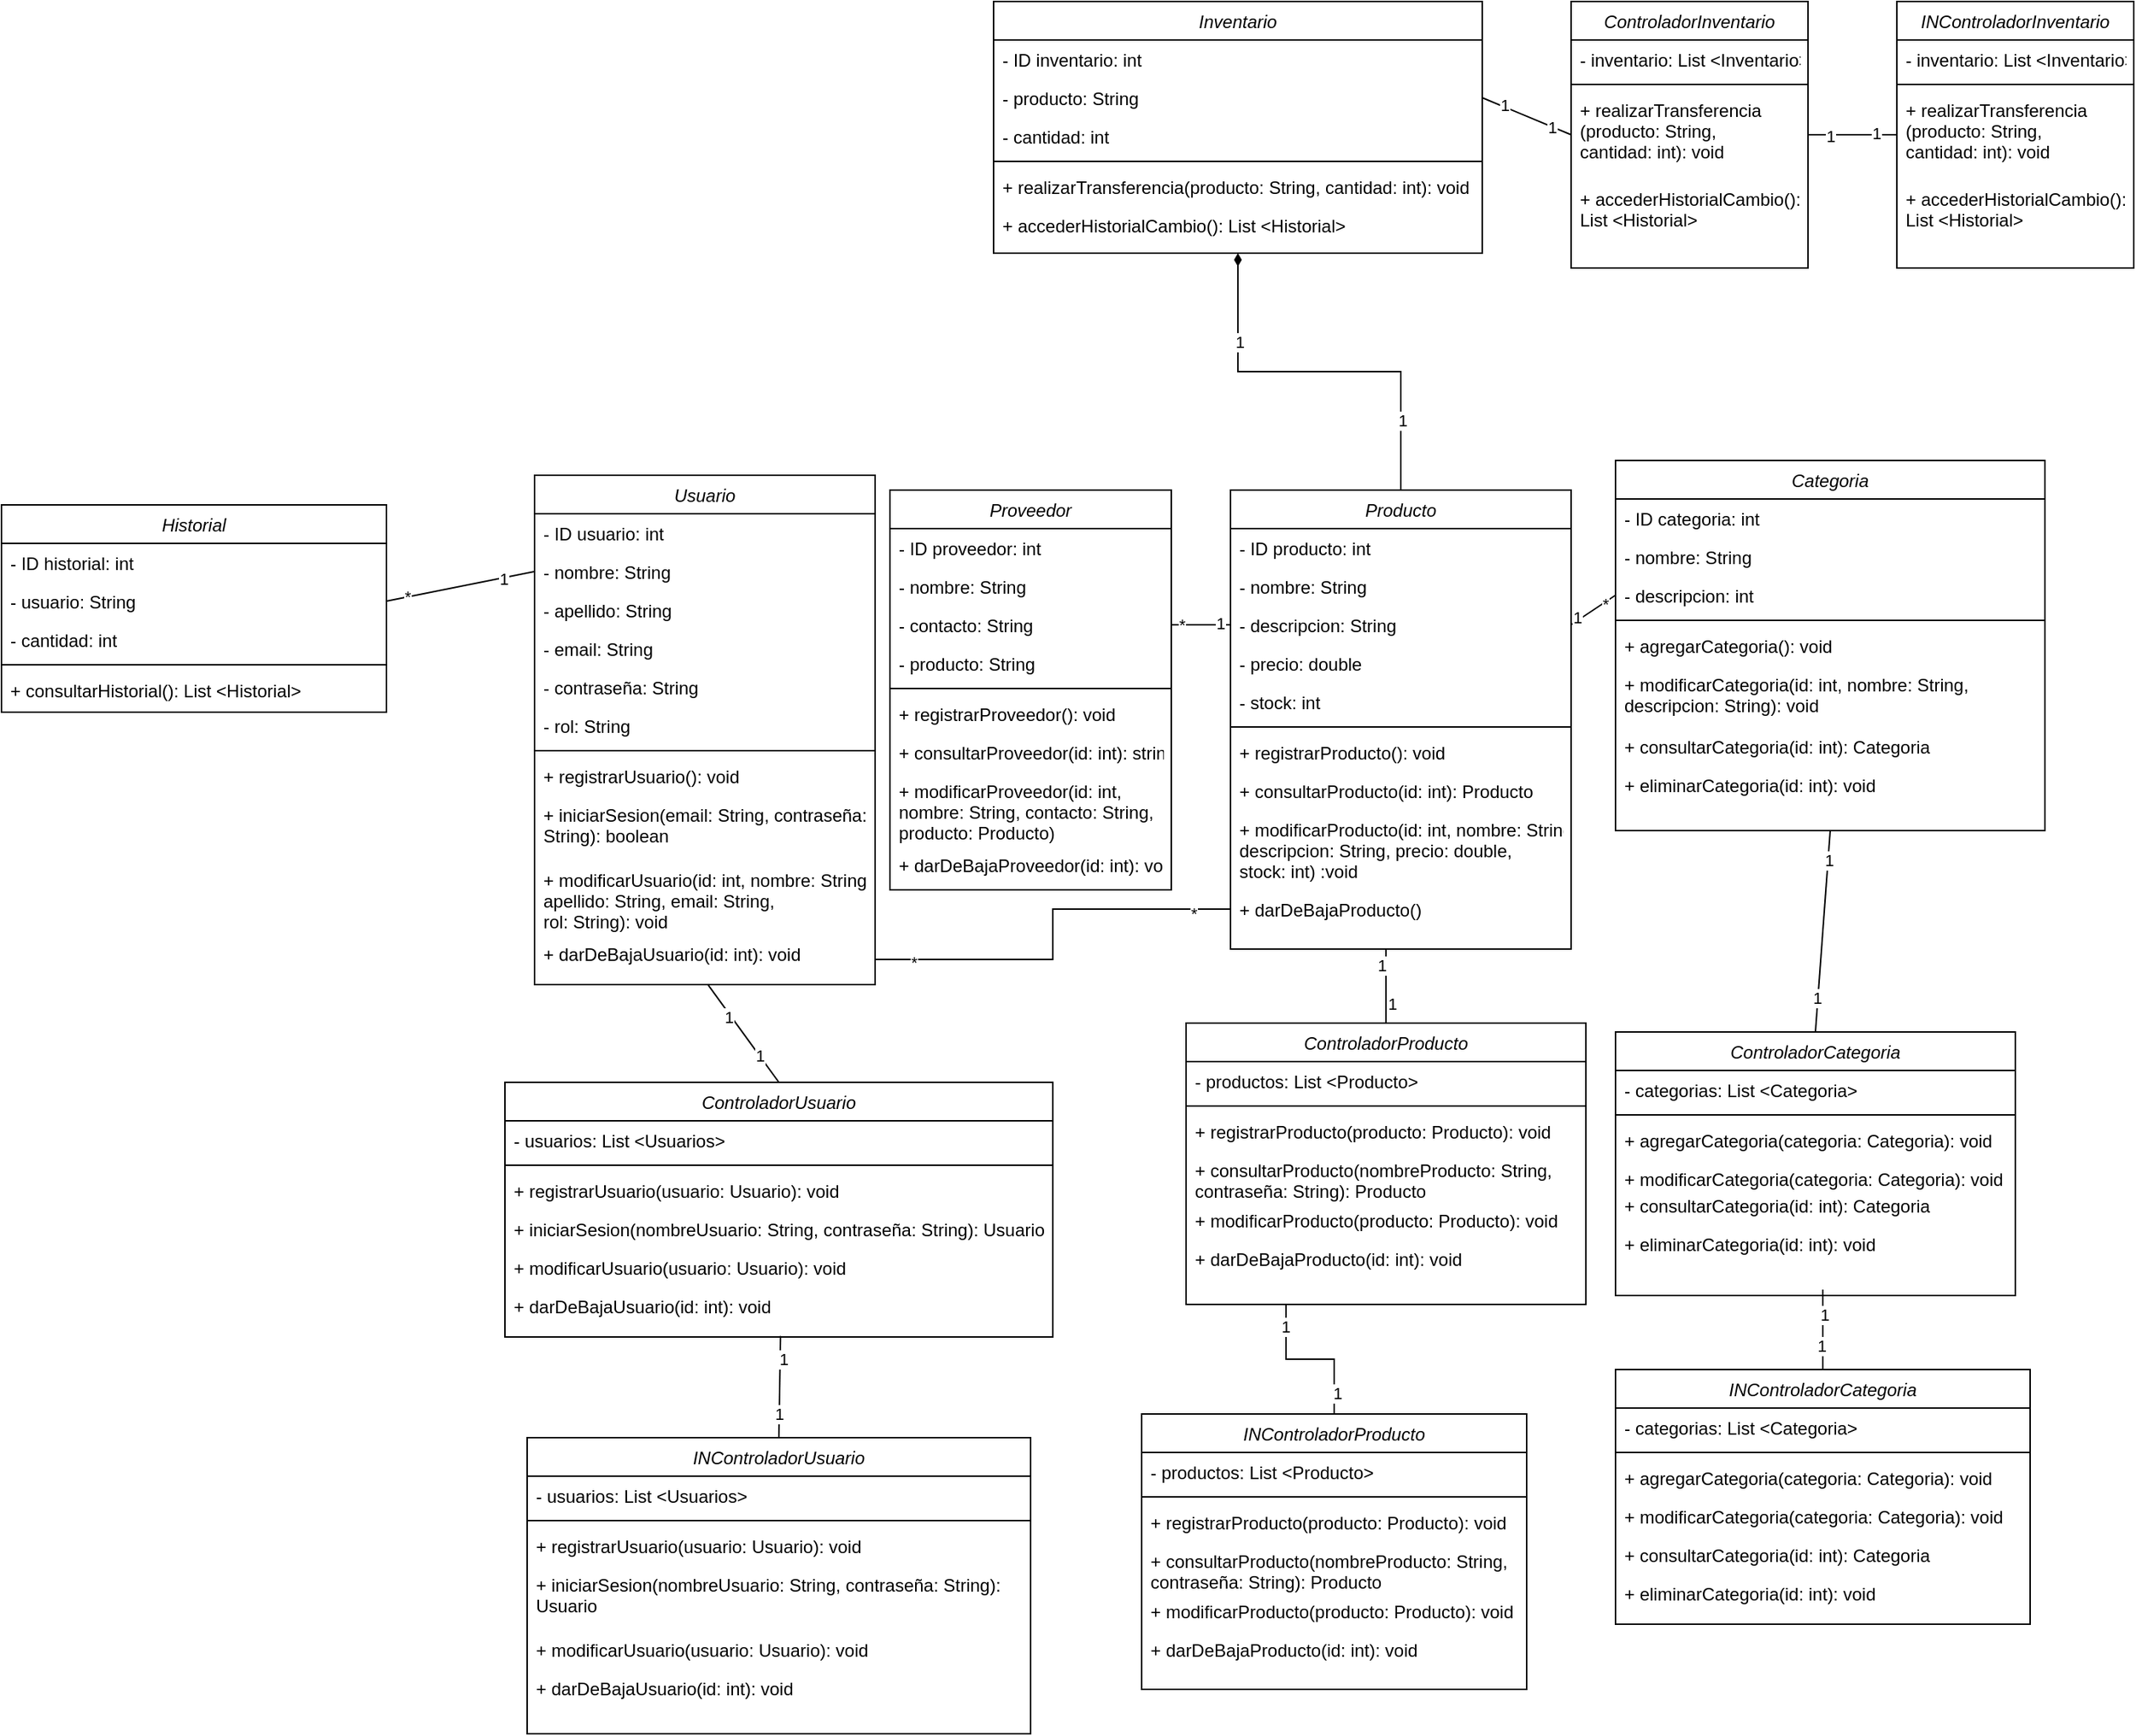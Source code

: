 <mxfile version="24.7.17">
  <diagram id="C5RBs43oDa-KdzZeNtuy" name="Page-1">
    <mxGraphModel dx="1877" dy="1726" grid="1" gridSize="10" guides="1" tooltips="1" connect="1" arrows="1" fold="1" page="1" pageScale="1" pageWidth="827" pageHeight="1169" math="0" shadow="0">
      <root>
        <mxCell id="WIyWlLk6GJQsqaUBKTNV-0" />
        <mxCell id="WIyWlLk6GJQsqaUBKTNV-1" parent="WIyWlLk6GJQsqaUBKTNV-0" />
        <mxCell id="jKD3HQQKgphBghJ3utSl-143" value="Usuario" style="swimlane;fontStyle=2;align=center;verticalAlign=top;childLayout=stackLayout;horizontal=1;startSize=26;horizontalStack=0;resizeParent=1;resizeLast=0;collapsible=1;marginBottom=0;rounded=0;shadow=0;strokeWidth=1;" parent="WIyWlLk6GJQsqaUBKTNV-1" vertex="1">
          <mxGeometry x="90" y="10" width="230" height="344" as="geometry">
            <mxRectangle x="230" y="140" width="160" height="26" as="alternateBounds" />
          </mxGeometry>
        </mxCell>
        <mxCell id="jKD3HQQKgphBghJ3utSl-144" value="- ID usuario: int" style="text;align=left;verticalAlign=top;spacingLeft=4;spacingRight=4;overflow=hidden;rotatable=0;points=[[0,0.5],[1,0.5]];portConstraint=eastwest;" parent="jKD3HQQKgphBghJ3utSl-143" vertex="1">
          <mxGeometry y="26" width="230" height="26" as="geometry" />
        </mxCell>
        <mxCell id="jKD3HQQKgphBghJ3utSl-145" value="- nombre: String" style="text;align=left;verticalAlign=top;spacingLeft=4;spacingRight=4;overflow=hidden;rotatable=0;points=[[0,0.5],[1,0.5]];portConstraint=eastwest;rounded=0;shadow=0;html=0;" parent="jKD3HQQKgphBghJ3utSl-143" vertex="1">
          <mxGeometry y="52" width="230" height="26" as="geometry" />
        </mxCell>
        <mxCell id="jKD3HQQKgphBghJ3utSl-146" value="- apellido: String" style="text;align=left;verticalAlign=top;spacingLeft=4;spacingRight=4;overflow=hidden;rotatable=0;points=[[0,0.5],[1,0.5]];portConstraint=eastwest;rounded=0;shadow=0;html=0;" parent="jKD3HQQKgphBghJ3utSl-143" vertex="1">
          <mxGeometry y="78" width="230" height="26" as="geometry" />
        </mxCell>
        <mxCell id="jKD3HQQKgphBghJ3utSl-147" value="- email: String" style="text;align=left;verticalAlign=top;spacingLeft=4;spacingRight=4;overflow=hidden;rotatable=0;points=[[0,0.5],[1,0.5]];portConstraint=eastwest;rounded=0;shadow=0;html=0;" parent="jKD3HQQKgphBghJ3utSl-143" vertex="1">
          <mxGeometry y="104" width="230" height="26" as="geometry" />
        </mxCell>
        <mxCell id="jKD3HQQKgphBghJ3utSl-148" value="- contraseña: String" style="text;align=left;verticalAlign=top;spacingLeft=4;spacingRight=4;overflow=hidden;rotatable=0;points=[[0,0.5],[1,0.5]];portConstraint=eastwest;rounded=0;shadow=0;html=0;" parent="jKD3HQQKgphBghJ3utSl-143" vertex="1">
          <mxGeometry y="130" width="230" height="26" as="geometry" />
        </mxCell>
        <mxCell id="jKD3HQQKgphBghJ3utSl-149" value="- rol: String" style="text;align=left;verticalAlign=top;spacingLeft=4;spacingRight=4;overflow=hidden;rotatable=0;points=[[0,0.5],[1,0.5]];portConstraint=eastwest;rounded=0;shadow=0;html=0;" parent="jKD3HQQKgphBghJ3utSl-143" vertex="1">
          <mxGeometry y="156" width="230" height="26" as="geometry" />
        </mxCell>
        <mxCell id="jKD3HQQKgphBghJ3utSl-150" value="" style="line;html=1;strokeWidth=1;align=left;verticalAlign=middle;spacingTop=-1;spacingLeft=3;spacingRight=3;rotatable=0;labelPosition=right;points=[];portConstraint=eastwest;" parent="jKD3HQQKgphBghJ3utSl-143" vertex="1">
          <mxGeometry y="182" width="230" height="8" as="geometry" />
        </mxCell>
        <mxCell id="jKD3HQQKgphBghJ3utSl-151" value="+ registrarUsuario(): void" style="text;align=left;verticalAlign=top;spacingLeft=4;spacingRight=4;overflow=hidden;rotatable=0;points=[[0,0.5],[1,0.5]];portConstraint=eastwest;" parent="jKD3HQQKgphBghJ3utSl-143" vertex="1">
          <mxGeometry y="190" width="230" height="26" as="geometry" />
        </mxCell>
        <mxCell id="jKD3HQQKgphBghJ3utSl-152" value="+ iniciarSesion(email: String, contraseña: &#xa;String): boolean" style="text;align=left;verticalAlign=top;spacingLeft=4;spacingRight=4;overflow=hidden;rotatable=0;points=[[0,0.5],[1,0.5]];portConstraint=eastwest;" parent="jKD3HQQKgphBghJ3utSl-143" vertex="1">
          <mxGeometry y="216" width="230" height="44" as="geometry" />
        </mxCell>
        <mxCell id="jKD3HQQKgphBghJ3utSl-153" value="+ modificarUsuario(id: int, nombre: String, &#xa;apellido: String, email: String, &#xa;rol: String): void" style="text;align=left;verticalAlign=top;spacingLeft=4;spacingRight=4;overflow=hidden;rotatable=0;points=[[0,0.5],[1,0.5]];portConstraint=eastwest;" parent="jKD3HQQKgphBghJ3utSl-143" vertex="1">
          <mxGeometry y="260" width="230" height="50" as="geometry" />
        </mxCell>
        <mxCell id="jKD3HQQKgphBghJ3utSl-154" value="+ darDeBajaUsuario(id: int): void" style="text;align=left;verticalAlign=top;spacingLeft=4;spacingRight=4;overflow=hidden;rotatable=0;points=[[0,0.5],[1,0.5]];portConstraint=eastwest;" parent="jKD3HQQKgphBghJ3utSl-143" vertex="1">
          <mxGeometry y="310" width="230" height="34" as="geometry" />
        </mxCell>
        <mxCell id="jKD3HQQKgphBghJ3utSl-155" value="Proveedor" style="swimlane;fontStyle=2;align=center;verticalAlign=top;childLayout=stackLayout;horizontal=1;startSize=26;horizontalStack=0;resizeParent=1;resizeLast=0;collapsible=1;marginBottom=0;rounded=0;shadow=0;strokeWidth=1;" parent="WIyWlLk6GJQsqaUBKTNV-1" vertex="1">
          <mxGeometry x="330" y="20" width="190" height="270" as="geometry">
            <mxRectangle x="230" y="140" width="160" height="26" as="alternateBounds" />
          </mxGeometry>
        </mxCell>
        <mxCell id="jKD3HQQKgphBghJ3utSl-156" value="- ID proveedor: int" style="text;align=left;verticalAlign=top;spacingLeft=4;spacingRight=4;overflow=hidden;rotatable=0;points=[[0,0.5],[1,0.5]];portConstraint=eastwest;" parent="jKD3HQQKgphBghJ3utSl-155" vertex="1">
          <mxGeometry y="26" width="190" height="26" as="geometry" />
        </mxCell>
        <mxCell id="jKD3HQQKgphBghJ3utSl-157" value="- nombre: String" style="text;align=left;verticalAlign=top;spacingLeft=4;spacingRight=4;overflow=hidden;rotatable=0;points=[[0,0.5],[1,0.5]];portConstraint=eastwest;rounded=0;shadow=0;html=0;" parent="jKD3HQQKgphBghJ3utSl-155" vertex="1">
          <mxGeometry y="52" width="190" height="26" as="geometry" />
        </mxCell>
        <mxCell id="jKD3HQQKgphBghJ3utSl-158" value="- contacto: String" style="text;align=left;verticalAlign=top;spacingLeft=4;spacingRight=4;overflow=hidden;rotatable=0;points=[[0,0.5],[1,0.5]];portConstraint=eastwest;rounded=0;shadow=0;html=0;" parent="jKD3HQQKgphBghJ3utSl-155" vertex="1">
          <mxGeometry y="78" width="190" height="26" as="geometry" />
        </mxCell>
        <mxCell id="jKD3HQQKgphBghJ3utSl-159" value="- producto: String" style="text;align=left;verticalAlign=top;spacingLeft=4;spacingRight=4;overflow=hidden;rotatable=0;points=[[0,0.5],[1,0.5]];portConstraint=eastwest;rounded=0;shadow=0;html=0;" parent="jKD3HQQKgphBghJ3utSl-155" vertex="1">
          <mxGeometry y="104" width="190" height="26" as="geometry" />
        </mxCell>
        <mxCell id="jKD3HQQKgphBghJ3utSl-160" value="" style="line;html=1;strokeWidth=1;align=left;verticalAlign=middle;spacingTop=-1;spacingLeft=3;spacingRight=3;rotatable=0;labelPosition=right;points=[];portConstraint=eastwest;" parent="jKD3HQQKgphBghJ3utSl-155" vertex="1">
          <mxGeometry y="130" width="190" height="8" as="geometry" />
        </mxCell>
        <mxCell id="jKD3HQQKgphBghJ3utSl-161" value="+ registrarProveedor(): void" style="text;align=left;verticalAlign=top;spacingLeft=4;spacingRight=4;overflow=hidden;rotatable=0;points=[[0,0.5],[1,0.5]];portConstraint=eastwest;" parent="jKD3HQQKgphBghJ3utSl-155" vertex="1">
          <mxGeometry y="138" width="190" height="26" as="geometry" />
        </mxCell>
        <mxCell id="jKD3HQQKgphBghJ3utSl-162" value="+ consultarProveedor(id: int): string" style="text;align=left;verticalAlign=top;spacingLeft=4;spacingRight=4;overflow=hidden;rotatable=0;points=[[0,0.5],[1,0.5]];portConstraint=eastwest;" parent="jKD3HQQKgphBghJ3utSl-155" vertex="1">
          <mxGeometry y="164" width="190" height="26" as="geometry" />
        </mxCell>
        <mxCell id="jKD3HQQKgphBghJ3utSl-163" value="+ modificarProveedor(id: int, &#xa;nombre: String, contacto: String, &#xa;producto: Producto)" style="text;align=left;verticalAlign=top;spacingLeft=4;spacingRight=4;overflow=hidden;rotatable=0;points=[[0,0.5],[1,0.5]];portConstraint=eastwest;" parent="jKD3HQQKgphBghJ3utSl-155" vertex="1">
          <mxGeometry y="190" width="190" height="50" as="geometry" />
        </mxCell>
        <mxCell id="jKD3HQQKgphBghJ3utSl-164" value="+ darDeBajaProveedor(id: int): void" style="text;align=left;verticalAlign=top;spacingLeft=4;spacingRight=4;overflow=hidden;rotatable=0;points=[[0,0.5],[1,0.5]];portConstraint=eastwest;" parent="jKD3HQQKgphBghJ3utSl-155" vertex="1">
          <mxGeometry y="240" width="190" height="26" as="geometry" />
        </mxCell>
        <mxCell id="jKD3HQQKgphBghJ3utSl-165" style="edgeStyle=orthogonalEdgeStyle;rounded=0;orthogonalLoop=1;jettySize=auto;html=1;exitX=0.5;exitY=0;exitDx=0;exitDy=0;entryX=0.5;entryY=1;entryDx=0;entryDy=0;endArrow=diamondThin;endFill=1;" parent="WIyWlLk6GJQsqaUBKTNV-1" source="jKD3HQQKgphBghJ3utSl-169" target="jKD3HQQKgphBghJ3utSl-180" edge="1">
          <mxGeometry relative="1" as="geometry" />
        </mxCell>
        <mxCell id="jKD3HQQKgphBghJ3utSl-166" value="1" style="edgeLabel;html=1;align=center;verticalAlign=middle;resizable=0;points=[];" parent="jKD3HQQKgphBghJ3utSl-165" vertex="1" connectable="0">
          <mxGeometry x="-0.649" y="-1" relative="1" as="geometry">
            <mxPoint as="offset" />
          </mxGeometry>
        </mxCell>
        <mxCell id="jKD3HQQKgphBghJ3utSl-167" value="1" style="edgeLabel;html=1;align=center;verticalAlign=middle;resizable=0;points=[];" parent="jKD3HQQKgphBghJ3utSl-165" vertex="1" connectable="0">
          <mxGeometry x="0.56" y="-1" relative="1" as="geometry">
            <mxPoint as="offset" />
          </mxGeometry>
        </mxCell>
        <mxCell id="jKD3HQQKgphBghJ3utSl-168" style="rounded=0;orthogonalLoop=1;jettySize=auto;html=1;entryX=0.5;entryY=0;entryDx=0;entryDy=0;endArrow=none;endFill=0;" parent="WIyWlLk6GJQsqaUBKTNV-1" target="jKD3HQQKgphBghJ3utSl-216" edge="1">
          <mxGeometry relative="1" as="geometry">
            <mxPoint x="665" y="330" as="sourcePoint" />
          </mxGeometry>
        </mxCell>
        <mxCell id="WIF5WGZiaWw-6tdj690f-10" value="1" style="edgeLabel;html=1;align=center;verticalAlign=middle;resizable=0;points=[];" parent="jKD3HQQKgphBghJ3utSl-168" vertex="1" connectable="0">
          <mxGeometry x="-0.552" y="-3" relative="1" as="geometry">
            <mxPoint as="offset" />
          </mxGeometry>
        </mxCell>
        <mxCell id="WIF5WGZiaWw-6tdj690f-11" value="1" style="edgeLabel;html=1;align=center;verticalAlign=middle;resizable=0;points=[];" parent="jKD3HQQKgphBghJ3utSl-168" vertex="1" connectable="0">
          <mxGeometry x="0.488" y="4" relative="1" as="geometry">
            <mxPoint as="offset" />
          </mxGeometry>
        </mxCell>
        <mxCell id="jKD3HQQKgphBghJ3utSl-169" value="Producto" style="swimlane;fontStyle=2;align=center;verticalAlign=top;childLayout=stackLayout;horizontal=1;startSize=26;horizontalStack=0;resizeParent=1;resizeLast=0;collapsible=1;marginBottom=0;rounded=0;shadow=0;strokeWidth=1;" parent="WIyWlLk6GJQsqaUBKTNV-1" vertex="1">
          <mxGeometry x="560" y="20" width="230" height="310" as="geometry">
            <mxRectangle x="230" y="140" width="160" height="26" as="alternateBounds" />
          </mxGeometry>
        </mxCell>
        <mxCell id="jKD3HQQKgphBghJ3utSl-170" value="- ID producto: int" style="text;align=left;verticalAlign=top;spacingLeft=4;spacingRight=4;overflow=hidden;rotatable=0;points=[[0,0.5],[1,0.5]];portConstraint=eastwest;" parent="jKD3HQQKgphBghJ3utSl-169" vertex="1">
          <mxGeometry y="26" width="230" height="26" as="geometry" />
        </mxCell>
        <mxCell id="jKD3HQQKgphBghJ3utSl-171" value="- nombre: String" style="text;align=left;verticalAlign=top;spacingLeft=4;spacingRight=4;overflow=hidden;rotatable=0;points=[[0,0.5],[1,0.5]];portConstraint=eastwest;rounded=0;shadow=0;html=0;" parent="jKD3HQQKgphBghJ3utSl-169" vertex="1">
          <mxGeometry y="52" width="230" height="26" as="geometry" />
        </mxCell>
        <mxCell id="jKD3HQQKgphBghJ3utSl-172" value="- descripcion: String" style="text;align=left;verticalAlign=top;spacingLeft=4;spacingRight=4;overflow=hidden;rotatable=0;points=[[0,0.5],[1,0.5]];portConstraint=eastwest;rounded=0;shadow=0;html=0;" parent="jKD3HQQKgphBghJ3utSl-169" vertex="1">
          <mxGeometry y="78" width="230" height="26" as="geometry" />
        </mxCell>
        <mxCell id="jKD3HQQKgphBghJ3utSl-173" value="- precio: double" style="text;align=left;verticalAlign=top;spacingLeft=4;spacingRight=4;overflow=hidden;rotatable=0;points=[[0,0.5],[1,0.5]];portConstraint=eastwest;rounded=0;shadow=0;html=0;" parent="jKD3HQQKgphBghJ3utSl-169" vertex="1">
          <mxGeometry y="104" width="230" height="26" as="geometry" />
        </mxCell>
        <mxCell id="jKD3HQQKgphBghJ3utSl-174" value="- stock: int" style="text;align=left;verticalAlign=top;spacingLeft=4;spacingRight=4;overflow=hidden;rotatable=0;points=[[0,0.5],[1,0.5]];portConstraint=eastwest;rounded=0;shadow=0;html=0;" parent="jKD3HQQKgphBghJ3utSl-169" vertex="1">
          <mxGeometry y="130" width="230" height="26" as="geometry" />
        </mxCell>
        <mxCell id="jKD3HQQKgphBghJ3utSl-175" value="" style="line;html=1;strokeWidth=1;align=left;verticalAlign=middle;spacingTop=-1;spacingLeft=3;spacingRight=3;rotatable=0;labelPosition=right;points=[];portConstraint=eastwest;" parent="jKD3HQQKgphBghJ3utSl-169" vertex="1">
          <mxGeometry y="156" width="230" height="8" as="geometry" />
        </mxCell>
        <mxCell id="jKD3HQQKgphBghJ3utSl-176" value="+ registrarProducto(): void    " style="text;align=left;verticalAlign=top;spacingLeft=4;spacingRight=4;overflow=hidden;rotatable=0;points=[[0,0.5],[1,0.5]];portConstraint=eastwest;" parent="jKD3HQQKgphBghJ3utSl-169" vertex="1">
          <mxGeometry y="164" width="230" height="26" as="geometry" />
        </mxCell>
        <mxCell id="jKD3HQQKgphBghJ3utSl-177" value="+ consultarProducto(id: int): Producto" style="text;align=left;verticalAlign=top;spacingLeft=4;spacingRight=4;overflow=hidden;rotatable=0;points=[[0,0.5],[1,0.5]];portConstraint=eastwest;" parent="jKD3HQQKgphBghJ3utSl-169" vertex="1">
          <mxGeometry y="190" width="230" height="26" as="geometry" />
        </mxCell>
        <mxCell id="jKD3HQQKgphBghJ3utSl-178" value="+ modificarProducto(id: int, nombre: String, &#xa;descripcion: String, precio: double, &#xa;stock: int) :void" style="text;align=left;verticalAlign=top;spacingLeft=4;spacingRight=4;overflow=hidden;rotatable=0;points=[[0,0.5],[1,0.5]];portConstraint=eastwest;" parent="jKD3HQQKgphBghJ3utSl-169" vertex="1">
          <mxGeometry y="216" width="230" height="54" as="geometry" />
        </mxCell>
        <mxCell id="jKD3HQQKgphBghJ3utSl-179" value="+ darDeBajaProducto()" style="text;align=left;verticalAlign=top;spacingLeft=4;spacingRight=4;overflow=hidden;rotatable=0;points=[[0,0.5],[1,0.5]];portConstraint=eastwest;" parent="jKD3HQQKgphBghJ3utSl-169" vertex="1">
          <mxGeometry y="270" width="230" height="26" as="geometry" />
        </mxCell>
        <mxCell id="jKD3HQQKgphBghJ3utSl-180" value="Inventario" style="swimlane;fontStyle=2;align=center;verticalAlign=top;childLayout=stackLayout;horizontal=1;startSize=26;horizontalStack=0;resizeParent=1;resizeLast=0;collapsible=1;marginBottom=0;rounded=0;shadow=0;strokeWidth=1;" parent="WIyWlLk6GJQsqaUBKTNV-1" vertex="1">
          <mxGeometry x="400" y="-310" width="330" height="170" as="geometry">
            <mxRectangle x="230" y="140" width="160" height="26" as="alternateBounds" />
          </mxGeometry>
        </mxCell>
        <mxCell id="jKD3HQQKgphBghJ3utSl-181" value="- ID inventario: int" style="text;align=left;verticalAlign=top;spacingLeft=4;spacingRight=4;overflow=hidden;rotatable=0;points=[[0,0.5],[1,0.5]];portConstraint=eastwest;" parent="jKD3HQQKgphBghJ3utSl-180" vertex="1">
          <mxGeometry y="26" width="330" height="26" as="geometry" />
        </mxCell>
        <mxCell id="jKD3HQQKgphBghJ3utSl-182" value="- producto: String" style="text;align=left;verticalAlign=top;spacingLeft=4;spacingRight=4;overflow=hidden;rotatable=0;points=[[0,0.5],[1,0.5]];portConstraint=eastwest;rounded=0;shadow=0;html=0;" parent="jKD3HQQKgphBghJ3utSl-180" vertex="1">
          <mxGeometry y="52" width="330" height="26" as="geometry" />
        </mxCell>
        <mxCell id="jKD3HQQKgphBghJ3utSl-183" value="- cantidad: int" style="text;align=left;verticalAlign=top;spacingLeft=4;spacingRight=4;overflow=hidden;rotatable=0;points=[[0,0.5],[1,0.5]];portConstraint=eastwest;rounded=0;shadow=0;html=0;" parent="jKD3HQQKgphBghJ3utSl-180" vertex="1">
          <mxGeometry y="78" width="330" height="26" as="geometry" />
        </mxCell>
        <mxCell id="jKD3HQQKgphBghJ3utSl-184" value="" style="line;html=1;strokeWidth=1;align=left;verticalAlign=middle;spacingTop=-1;spacingLeft=3;spacingRight=3;rotatable=0;labelPosition=right;points=[];portConstraint=eastwest;" parent="jKD3HQQKgphBghJ3utSl-180" vertex="1">
          <mxGeometry y="104" width="330" height="8" as="geometry" />
        </mxCell>
        <mxCell id="jKD3HQQKgphBghJ3utSl-185" value="+ realizarTransferencia(producto: String, cantidad: int): void" style="text;align=left;verticalAlign=top;spacingLeft=4;spacingRight=4;overflow=hidden;rotatable=0;points=[[0,0.5],[1,0.5]];portConstraint=eastwest;" parent="jKD3HQQKgphBghJ3utSl-180" vertex="1">
          <mxGeometry y="112" width="330" height="26" as="geometry" />
        </mxCell>
        <mxCell id="jKD3HQQKgphBghJ3utSl-186" value="+ accederHistorialCambio(): List &lt;Historial&gt;" style="text;align=left;verticalAlign=top;spacingLeft=4;spacingRight=4;overflow=hidden;rotatable=0;points=[[0,0.5],[1,0.5]];portConstraint=eastwest;" parent="jKD3HQQKgphBghJ3utSl-180" vertex="1">
          <mxGeometry y="138" width="330" height="26" as="geometry" />
        </mxCell>
        <mxCell id="jKD3HQQKgphBghJ3utSl-187" value="Historial" style="swimlane;fontStyle=2;align=center;verticalAlign=top;childLayout=stackLayout;horizontal=1;startSize=26;horizontalStack=0;resizeParent=1;resizeLast=0;collapsible=1;marginBottom=0;rounded=0;shadow=0;strokeWidth=1;" parent="WIyWlLk6GJQsqaUBKTNV-1" vertex="1">
          <mxGeometry x="-270" y="30" width="260" height="140" as="geometry">
            <mxRectangle x="230" y="140" width="160" height="26" as="alternateBounds" />
          </mxGeometry>
        </mxCell>
        <mxCell id="jKD3HQQKgphBghJ3utSl-188" value="- ID historial: int" style="text;align=left;verticalAlign=top;spacingLeft=4;spacingRight=4;overflow=hidden;rotatable=0;points=[[0,0.5],[1,0.5]];portConstraint=eastwest;" parent="jKD3HQQKgphBghJ3utSl-187" vertex="1">
          <mxGeometry y="26" width="260" height="26" as="geometry" />
        </mxCell>
        <mxCell id="jKD3HQQKgphBghJ3utSl-189" value="- usuario: String" style="text;align=left;verticalAlign=top;spacingLeft=4;spacingRight=4;overflow=hidden;rotatable=0;points=[[0,0.5],[1,0.5]];portConstraint=eastwest;rounded=0;shadow=0;html=0;" parent="jKD3HQQKgphBghJ3utSl-187" vertex="1">
          <mxGeometry y="52" width="260" height="26" as="geometry" />
        </mxCell>
        <mxCell id="jKD3HQQKgphBghJ3utSl-190" value="- cantidad: int" style="text;align=left;verticalAlign=top;spacingLeft=4;spacingRight=4;overflow=hidden;rotatable=0;points=[[0,0.5],[1,0.5]];portConstraint=eastwest;rounded=0;shadow=0;html=0;" parent="jKD3HQQKgphBghJ3utSl-187" vertex="1">
          <mxGeometry y="78" width="260" height="26" as="geometry" />
        </mxCell>
        <mxCell id="jKD3HQQKgphBghJ3utSl-191" value="" style="line;html=1;strokeWidth=1;align=left;verticalAlign=middle;spacingTop=-1;spacingLeft=3;spacingRight=3;rotatable=0;labelPosition=right;points=[];portConstraint=eastwest;" parent="jKD3HQQKgphBghJ3utSl-187" vertex="1">
          <mxGeometry y="104" width="260" height="8" as="geometry" />
        </mxCell>
        <mxCell id="jKD3HQQKgphBghJ3utSl-192" value="+ consultarHistorial(): List &lt;Historial&gt;" style="text;align=left;verticalAlign=top;spacingLeft=4;spacingRight=4;overflow=hidden;rotatable=0;points=[[0,0.5],[1,0.5]];portConstraint=eastwest;" parent="jKD3HQQKgphBghJ3utSl-187" vertex="1">
          <mxGeometry y="112" width="260" height="26" as="geometry" />
        </mxCell>
        <mxCell id="jKD3HQQKgphBghJ3utSl-193" value="INControladorUsuario" style="swimlane;fontStyle=2;align=center;verticalAlign=top;childLayout=stackLayout;horizontal=1;startSize=26;horizontalStack=0;resizeParent=1;resizeLast=0;collapsible=1;marginBottom=0;rounded=0;shadow=0;strokeWidth=1;" parent="WIyWlLk6GJQsqaUBKTNV-1" vertex="1">
          <mxGeometry x="85" y="660" width="340" height="200" as="geometry">
            <mxRectangle x="230" y="140" width="160" height="26" as="alternateBounds" />
          </mxGeometry>
        </mxCell>
        <mxCell id="jKD3HQQKgphBghJ3utSl-194" value="- usuarios: List &lt;Usuarios&gt;" style="text;align=left;verticalAlign=top;spacingLeft=4;spacingRight=4;overflow=hidden;rotatable=0;points=[[0,0.5],[1,0.5]];portConstraint=eastwest;" parent="jKD3HQQKgphBghJ3utSl-193" vertex="1">
          <mxGeometry y="26" width="340" height="26" as="geometry" />
        </mxCell>
        <mxCell id="jKD3HQQKgphBghJ3utSl-195" value="" style="line;html=1;strokeWidth=1;align=left;verticalAlign=middle;spacingTop=-1;spacingLeft=3;spacingRight=3;rotatable=0;labelPosition=right;points=[];portConstraint=eastwest;" parent="jKD3HQQKgphBghJ3utSl-193" vertex="1">
          <mxGeometry y="52" width="340" height="8" as="geometry" />
        </mxCell>
        <mxCell id="jKD3HQQKgphBghJ3utSl-196" value="+ registrarUsuario(usuario: Usuario): void" style="text;align=left;verticalAlign=top;spacingLeft=4;spacingRight=4;overflow=hidden;rotatable=0;points=[[0,0.5],[1,0.5]];portConstraint=eastwest;" parent="jKD3HQQKgphBghJ3utSl-193" vertex="1">
          <mxGeometry y="60" width="340" height="26" as="geometry" />
        </mxCell>
        <mxCell id="jKD3HQQKgphBghJ3utSl-197" value="+ iniciarSesion(nombreUsuario: String, contraseña: String): &#xa;Usuario" style="text;align=left;verticalAlign=top;spacingLeft=4;spacingRight=4;overflow=hidden;rotatable=0;points=[[0,0.5],[1,0.5]];portConstraint=eastwest;" parent="jKD3HQQKgphBghJ3utSl-193" vertex="1">
          <mxGeometry y="86" width="340" height="44" as="geometry" />
        </mxCell>
        <mxCell id="jKD3HQQKgphBghJ3utSl-198" value="+ modificarUsuario(usuario: Usuario): void" style="text;align=left;verticalAlign=top;spacingLeft=4;spacingRight=4;overflow=hidden;rotatable=0;points=[[0,0.5],[1,0.5]];portConstraint=eastwest;" parent="jKD3HQQKgphBghJ3utSl-193" vertex="1">
          <mxGeometry y="130" width="340" height="26" as="geometry" />
        </mxCell>
        <mxCell id="jKD3HQQKgphBghJ3utSl-199" value="+ darDeBajaUsuario(id: int): void" style="text;align=left;verticalAlign=top;spacingLeft=4;spacingRight=4;overflow=hidden;rotatable=0;points=[[0,0.5],[1,0.5]];portConstraint=eastwest;" parent="jKD3HQQKgphBghJ3utSl-193" vertex="1">
          <mxGeometry y="156" width="340" height="26" as="geometry" />
        </mxCell>
        <mxCell id="jKD3HQQKgphBghJ3utSl-200" value="Categoria" style="swimlane;fontStyle=2;align=center;verticalAlign=top;childLayout=stackLayout;horizontal=1;startSize=26;horizontalStack=0;resizeParent=1;resizeLast=0;collapsible=1;marginBottom=0;rounded=0;shadow=0;strokeWidth=1;" parent="WIyWlLk6GJQsqaUBKTNV-1" vertex="1">
          <mxGeometry x="820" width="290" height="250" as="geometry">
            <mxRectangle x="230" y="140" width="160" height="26" as="alternateBounds" />
          </mxGeometry>
        </mxCell>
        <mxCell id="jKD3HQQKgphBghJ3utSl-201" value="- ID categoria: int" style="text;align=left;verticalAlign=top;spacingLeft=4;spacingRight=4;overflow=hidden;rotatable=0;points=[[0,0.5],[1,0.5]];portConstraint=eastwest;" parent="jKD3HQQKgphBghJ3utSl-200" vertex="1">
          <mxGeometry y="26" width="290" height="26" as="geometry" />
        </mxCell>
        <mxCell id="jKD3HQQKgphBghJ3utSl-202" value="- nombre: String" style="text;align=left;verticalAlign=top;spacingLeft=4;spacingRight=4;overflow=hidden;rotatable=0;points=[[0,0.5],[1,0.5]];portConstraint=eastwest;rounded=0;shadow=0;html=0;" parent="jKD3HQQKgphBghJ3utSl-200" vertex="1">
          <mxGeometry y="52" width="290" height="26" as="geometry" />
        </mxCell>
        <mxCell id="jKD3HQQKgphBghJ3utSl-203" value="- descripcion: int" style="text;align=left;verticalAlign=top;spacingLeft=4;spacingRight=4;overflow=hidden;rotatable=0;points=[[0,0.5],[1,0.5]];portConstraint=eastwest;rounded=0;shadow=0;html=0;" parent="jKD3HQQKgphBghJ3utSl-200" vertex="1">
          <mxGeometry y="78" width="290" height="26" as="geometry" />
        </mxCell>
        <mxCell id="jKD3HQQKgphBghJ3utSl-204" value="" style="line;html=1;strokeWidth=1;align=left;verticalAlign=middle;spacingTop=-1;spacingLeft=3;spacingRight=3;rotatable=0;labelPosition=right;points=[];portConstraint=eastwest;" parent="jKD3HQQKgphBghJ3utSl-200" vertex="1">
          <mxGeometry y="104" width="290" height="8" as="geometry" />
        </mxCell>
        <mxCell id="jKD3HQQKgphBghJ3utSl-205" value="+ agregarCategoria(): void" style="text;align=left;verticalAlign=top;spacingLeft=4;spacingRight=4;overflow=hidden;rotatable=0;points=[[0,0.5],[1,0.5]];portConstraint=eastwest;" parent="jKD3HQQKgphBghJ3utSl-200" vertex="1">
          <mxGeometry y="112" width="290" height="26" as="geometry" />
        </mxCell>
        <mxCell id="jKD3HQQKgphBghJ3utSl-206" value="+ modificarCategoria(id: int, nombre: String, &#xa;descripcion: String): void" style="text;align=left;verticalAlign=top;spacingLeft=4;spacingRight=4;overflow=hidden;rotatable=0;points=[[0,0.5],[1,0.5]];portConstraint=eastwest;" parent="jKD3HQQKgphBghJ3utSl-200" vertex="1">
          <mxGeometry y="138" width="290" height="42" as="geometry" />
        </mxCell>
        <mxCell id="jKD3HQQKgphBghJ3utSl-207" value="+ consultarCategoria(id: int): Categoria" style="text;align=left;verticalAlign=top;spacingLeft=4;spacingRight=4;overflow=hidden;rotatable=0;points=[[0,0.5],[1,0.5]];portConstraint=eastwest;" parent="jKD3HQQKgphBghJ3utSl-200" vertex="1">
          <mxGeometry y="180" width="290" height="26" as="geometry" />
        </mxCell>
        <mxCell id="jKD3HQQKgphBghJ3utSl-208" value="+ eliminarCategoria(id: int): void" style="text;align=left;verticalAlign=top;spacingLeft=4;spacingRight=4;overflow=hidden;rotatable=0;points=[[0,0.5],[1,0.5]];portConstraint=eastwest;" parent="jKD3HQQKgphBghJ3utSl-200" vertex="1">
          <mxGeometry y="206" width="290" height="26" as="geometry" />
        </mxCell>
        <mxCell id="jKD3HQQKgphBghJ3utSl-209" value="ControladorUsuario" style="swimlane;fontStyle=2;align=center;verticalAlign=top;childLayout=stackLayout;horizontal=1;startSize=26;horizontalStack=0;resizeParent=1;resizeLast=0;collapsible=1;marginBottom=0;rounded=0;shadow=0;strokeWidth=1;" parent="WIyWlLk6GJQsqaUBKTNV-1" vertex="1">
          <mxGeometry x="70" y="420" width="370" height="172" as="geometry">
            <mxRectangle x="230" y="140" width="160" height="26" as="alternateBounds" />
          </mxGeometry>
        </mxCell>
        <mxCell id="jKD3HQQKgphBghJ3utSl-210" value="- usuarios: List &lt;Usuarios&gt;" style="text;align=left;verticalAlign=top;spacingLeft=4;spacingRight=4;overflow=hidden;rotatable=0;points=[[0,0.5],[1,0.5]];portConstraint=eastwest;" parent="jKD3HQQKgphBghJ3utSl-209" vertex="1">
          <mxGeometry y="26" width="370" height="26" as="geometry" />
        </mxCell>
        <mxCell id="jKD3HQQKgphBghJ3utSl-211" value="" style="line;html=1;strokeWidth=1;align=left;verticalAlign=middle;spacingTop=-1;spacingLeft=3;spacingRight=3;rotatable=0;labelPosition=right;points=[];portConstraint=eastwest;" parent="jKD3HQQKgphBghJ3utSl-209" vertex="1">
          <mxGeometry y="52" width="370" height="8" as="geometry" />
        </mxCell>
        <mxCell id="jKD3HQQKgphBghJ3utSl-212" value="+ registrarUsuario(usuario: Usuario): void" style="text;align=left;verticalAlign=top;spacingLeft=4;spacingRight=4;overflow=hidden;rotatable=0;points=[[0,0.5],[1,0.5]];portConstraint=eastwest;" parent="jKD3HQQKgphBghJ3utSl-209" vertex="1">
          <mxGeometry y="60" width="370" height="26" as="geometry" />
        </mxCell>
        <mxCell id="jKD3HQQKgphBghJ3utSl-213" value="+ iniciarSesion(nombreUsuario: String, contraseña: String): Usuario" style="text;align=left;verticalAlign=top;spacingLeft=4;spacingRight=4;overflow=hidden;rotatable=0;points=[[0,0.5],[1,0.5]];portConstraint=eastwest;" parent="jKD3HQQKgphBghJ3utSl-209" vertex="1">
          <mxGeometry y="86" width="370" height="26" as="geometry" />
        </mxCell>
        <mxCell id="jKD3HQQKgphBghJ3utSl-214" value="+ modificarUsuario(usuario: Usuario): void" style="text;align=left;verticalAlign=top;spacingLeft=4;spacingRight=4;overflow=hidden;rotatable=0;points=[[0,0.5],[1,0.5]];portConstraint=eastwest;" parent="jKD3HQQKgphBghJ3utSl-209" vertex="1">
          <mxGeometry y="112" width="370" height="26" as="geometry" />
        </mxCell>
        <mxCell id="jKD3HQQKgphBghJ3utSl-215" value="+ darDeBajaUsuario(id: int): void" style="text;align=left;verticalAlign=top;spacingLeft=4;spacingRight=4;overflow=hidden;rotatable=0;points=[[0,0.5],[1,0.5]];portConstraint=eastwest;" parent="jKD3HQQKgphBghJ3utSl-209" vertex="1">
          <mxGeometry y="138" width="370" height="34" as="geometry" />
        </mxCell>
        <mxCell id="jKD3HQQKgphBghJ3utSl-216" value="ControladorProducto" style="swimlane;fontStyle=2;align=center;verticalAlign=top;childLayout=stackLayout;horizontal=1;startSize=26;horizontalStack=0;resizeParent=1;resizeLast=0;collapsible=1;marginBottom=0;rounded=0;shadow=0;strokeWidth=1;" parent="WIyWlLk6GJQsqaUBKTNV-1" vertex="1">
          <mxGeometry x="530" y="380" width="270" height="190" as="geometry">
            <mxRectangle x="230" y="140" width="160" height="26" as="alternateBounds" />
          </mxGeometry>
        </mxCell>
        <mxCell id="jKD3HQQKgphBghJ3utSl-217" value="- productos: List &lt;Producto&gt;" style="text;align=left;verticalAlign=top;spacingLeft=4;spacingRight=4;overflow=hidden;rotatable=0;points=[[0,0.5],[1,0.5]];portConstraint=eastwest;" parent="jKD3HQQKgphBghJ3utSl-216" vertex="1">
          <mxGeometry y="26" width="270" height="26" as="geometry" />
        </mxCell>
        <mxCell id="jKD3HQQKgphBghJ3utSl-218" value="" style="line;html=1;strokeWidth=1;align=left;verticalAlign=middle;spacingTop=-1;spacingLeft=3;spacingRight=3;rotatable=0;labelPosition=right;points=[];portConstraint=eastwest;" parent="jKD3HQQKgphBghJ3utSl-216" vertex="1">
          <mxGeometry y="52" width="270" height="8" as="geometry" />
        </mxCell>
        <mxCell id="jKD3HQQKgphBghJ3utSl-219" value="+ registrarProducto(producto: Producto): void" style="text;align=left;verticalAlign=top;spacingLeft=4;spacingRight=4;overflow=hidden;rotatable=0;points=[[0,0.5],[1,0.5]];portConstraint=eastwest;" parent="jKD3HQQKgphBghJ3utSl-216" vertex="1">
          <mxGeometry y="60" width="270" height="26" as="geometry" />
        </mxCell>
        <mxCell id="jKD3HQQKgphBghJ3utSl-220" value="+ consultarProducto(nombreProducto: String, &#xa;contraseña: String): Producto" style="text;align=left;verticalAlign=top;spacingLeft=4;spacingRight=4;overflow=hidden;rotatable=0;points=[[0,0.5],[1,0.5]];portConstraint=eastwest;" parent="jKD3HQQKgphBghJ3utSl-216" vertex="1">
          <mxGeometry y="86" width="270" height="34" as="geometry" />
        </mxCell>
        <mxCell id="jKD3HQQKgphBghJ3utSl-221" value="+ modificarProducto(producto: Producto): void" style="text;align=left;verticalAlign=top;spacingLeft=4;spacingRight=4;overflow=hidden;rotatable=0;points=[[0,0.5],[1,0.5]];portConstraint=eastwest;" parent="jKD3HQQKgphBghJ3utSl-216" vertex="1">
          <mxGeometry y="120" width="270" height="26" as="geometry" />
        </mxCell>
        <mxCell id="jKD3HQQKgphBghJ3utSl-222" value="+ darDeBajaProducto(id: int): void" style="text;align=left;verticalAlign=top;spacingLeft=4;spacingRight=4;overflow=hidden;rotatable=0;points=[[0,0.5],[1,0.5]];portConstraint=eastwest;" parent="jKD3HQQKgphBghJ3utSl-216" vertex="1">
          <mxGeometry y="146" width="270" height="34" as="geometry" />
        </mxCell>
        <mxCell id="jKD3HQQKgphBghJ3utSl-223" value="ControladorCategoria" style="swimlane;fontStyle=2;align=center;verticalAlign=top;childLayout=stackLayout;horizontal=1;startSize=26;horizontalStack=0;resizeParent=1;resizeLast=0;collapsible=1;marginBottom=0;rounded=0;shadow=0;strokeWidth=1;" parent="WIyWlLk6GJQsqaUBKTNV-1" vertex="1">
          <mxGeometry x="820" y="386" width="270" height="178" as="geometry">
            <mxRectangle x="230" y="140" width="160" height="26" as="alternateBounds" />
          </mxGeometry>
        </mxCell>
        <mxCell id="jKD3HQQKgphBghJ3utSl-224" value="- categorias: List &lt;Categoria&gt;" style="text;align=left;verticalAlign=top;spacingLeft=4;spacingRight=4;overflow=hidden;rotatable=0;points=[[0,0.5],[1,0.5]];portConstraint=eastwest;" parent="jKD3HQQKgphBghJ3utSl-223" vertex="1">
          <mxGeometry y="26" width="270" height="26" as="geometry" />
        </mxCell>
        <mxCell id="jKD3HQQKgphBghJ3utSl-225" value="" style="line;html=1;strokeWidth=1;align=left;verticalAlign=middle;spacingTop=-1;spacingLeft=3;spacingRight=3;rotatable=0;labelPosition=right;points=[];portConstraint=eastwest;" parent="jKD3HQQKgphBghJ3utSl-223" vertex="1">
          <mxGeometry y="52" width="270" height="8" as="geometry" />
        </mxCell>
        <mxCell id="jKD3HQQKgphBghJ3utSl-226" value="+ agregarCategoria(categoria: Categoria): void" style="text;align=left;verticalAlign=top;spacingLeft=4;spacingRight=4;overflow=hidden;rotatable=0;points=[[0,0.5],[1,0.5]];portConstraint=eastwest;" parent="jKD3HQQKgphBghJ3utSl-223" vertex="1">
          <mxGeometry y="60" width="270" height="26" as="geometry" />
        </mxCell>
        <mxCell id="jKD3HQQKgphBghJ3utSl-227" value="+ modificarCategoria(categoria: Categoria): void" style="text;align=left;verticalAlign=top;spacingLeft=4;spacingRight=4;overflow=hidden;rotatable=0;points=[[0,0.5],[1,0.5]];portConstraint=eastwest;" parent="jKD3HQQKgphBghJ3utSl-223" vertex="1">
          <mxGeometry y="86" width="270" height="18" as="geometry" />
        </mxCell>
        <mxCell id="jKD3HQQKgphBghJ3utSl-228" value="+ consultarCategoria(id: int): Categoria" style="text;align=left;verticalAlign=top;spacingLeft=4;spacingRight=4;overflow=hidden;rotatable=0;points=[[0,0.5],[1,0.5]];portConstraint=eastwest;" parent="jKD3HQQKgphBghJ3utSl-223" vertex="1">
          <mxGeometry y="104" width="270" height="26" as="geometry" />
        </mxCell>
        <mxCell id="jKD3HQQKgphBghJ3utSl-229" value="+ eliminarCategoria(id: int): void" style="text;align=left;verticalAlign=top;spacingLeft=4;spacingRight=4;overflow=hidden;rotatable=0;points=[[0,0.5],[1,0.5]];portConstraint=eastwest;" parent="jKD3HQQKgphBghJ3utSl-223" vertex="1">
          <mxGeometry y="130" width="270" height="34" as="geometry" />
        </mxCell>
        <mxCell id="jKD3HQQKgphBghJ3utSl-230" value="ControladorInventario" style="swimlane;fontStyle=2;align=center;verticalAlign=top;childLayout=stackLayout;horizontal=1;startSize=26;horizontalStack=0;resizeParent=1;resizeLast=0;collapsible=1;marginBottom=0;rounded=0;shadow=0;strokeWidth=1;" parent="WIyWlLk6GJQsqaUBKTNV-1" vertex="1">
          <mxGeometry x="790" y="-310" width="160" height="180" as="geometry">
            <mxRectangle x="230" y="140" width="160" height="26" as="alternateBounds" />
          </mxGeometry>
        </mxCell>
        <mxCell id="jKD3HQQKgphBghJ3utSl-231" value="- inventario: List &lt;Inventario&gt;" style="text;align=left;verticalAlign=top;spacingLeft=4;spacingRight=4;overflow=hidden;rotatable=0;points=[[0,0.5],[1,0.5]];portConstraint=eastwest;" parent="jKD3HQQKgphBghJ3utSl-230" vertex="1">
          <mxGeometry y="26" width="160" height="26" as="geometry" />
        </mxCell>
        <mxCell id="jKD3HQQKgphBghJ3utSl-232" value="" style="line;html=1;strokeWidth=1;align=left;verticalAlign=middle;spacingTop=-1;spacingLeft=3;spacingRight=3;rotatable=0;labelPosition=right;points=[];portConstraint=eastwest;" parent="jKD3HQQKgphBghJ3utSl-230" vertex="1">
          <mxGeometry y="52" width="160" height="8" as="geometry" />
        </mxCell>
        <mxCell id="jKD3HQQKgphBghJ3utSl-233" value="+ realizarTransferencia&#xa;(producto: String, &#xa;cantidad: int): void" style="text;align=left;verticalAlign=top;spacingLeft=4;spacingRight=4;overflow=hidden;rotatable=0;points=[[0,0.5],[1,0.5]];portConstraint=eastwest;" parent="jKD3HQQKgphBghJ3utSl-230" vertex="1">
          <mxGeometry y="60" width="160" height="60" as="geometry" />
        </mxCell>
        <mxCell id="jKD3HQQKgphBghJ3utSl-234" value="+ accederHistorialCambio(): &#xa;List &lt;Historial&gt;" style="text;align=left;verticalAlign=top;spacingLeft=4;spacingRight=4;overflow=hidden;rotatable=0;points=[[0,0.5],[1,0.5]];portConstraint=eastwest;" parent="jKD3HQQKgphBghJ3utSl-230" vertex="1">
          <mxGeometry y="120" width="160" height="50" as="geometry" />
        </mxCell>
        <mxCell id="WIF5WGZiaWw-6tdj690f-9" style="rounded=0;orthogonalLoop=1;jettySize=auto;html=1;exitX=0.5;exitY=0;exitDx=0;exitDy=0;entryX=0.25;entryY=1;entryDx=0;entryDy=0;edgeStyle=orthogonalEdgeStyle;endArrow=none;endFill=0;" parent="WIyWlLk6GJQsqaUBKTNV-1" source="jKD3HQQKgphBghJ3utSl-235" target="jKD3HQQKgphBghJ3utSl-216" edge="1">
          <mxGeometry relative="1" as="geometry" />
        </mxCell>
        <mxCell id="WIF5WGZiaWw-6tdj690f-12" value="1" style="edgeLabel;html=1;align=center;verticalAlign=middle;resizable=0;points=[];" parent="WIF5WGZiaWw-6tdj690f-9" vertex="1" connectable="0">
          <mxGeometry x="0.722" y="1" relative="1" as="geometry">
            <mxPoint as="offset" />
          </mxGeometry>
        </mxCell>
        <mxCell id="WIF5WGZiaWw-6tdj690f-13" value="1" style="edgeLabel;html=1;align=center;verticalAlign=middle;resizable=0;points=[];" parent="WIF5WGZiaWw-6tdj690f-9" vertex="1" connectable="0">
          <mxGeometry x="-0.733" y="-2" relative="1" as="geometry">
            <mxPoint as="offset" />
          </mxGeometry>
        </mxCell>
        <mxCell id="jKD3HQQKgphBghJ3utSl-235" value="INControladorProducto" style="swimlane;fontStyle=2;align=center;verticalAlign=top;childLayout=stackLayout;horizontal=1;startSize=26;horizontalStack=0;resizeParent=1;resizeLast=0;collapsible=1;marginBottom=0;rounded=0;shadow=0;strokeWidth=1;" parent="WIyWlLk6GJQsqaUBKTNV-1" vertex="1">
          <mxGeometry x="500" y="644" width="260" height="186" as="geometry">
            <mxRectangle x="230" y="140" width="160" height="26" as="alternateBounds" />
          </mxGeometry>
        </mxCell>
        <mxCell id="jKD3HQQKgphBghJ3utSl-236" value="- productos: List &lt;Producto&gt;" style="text;align=left;verticalAlign=top;spacingLeft=4;spacingRight=4;overflow=hidden;rotatable=0;points=[[0,0.5],[1,0.5]];portConstraint=eastwest;" parent="jKD3HQQKgphBghJ3utSl-235" vertex="1">
          <mxGeometry y="26" width="260" height="26" as="geometry" />
        </mxCell>
        <mxCell id="jKD3HQQKgphBghJ3utSl-237" value="" style="line;html=1;strokeWidth=1;align=left;verticalAlign=middle;spacingTop=-1;spacingLeft=3;spacingRight=3;rotatable=0;labelPosition=right;points=[];portConstraint=eastwest;" parent="jKD3HQQKgphBghJ3utSl-235" vertex="1">
          <mxGeometry y="52" width="260" height="8" as="geometry" />
        </mxCell>
        <mxCell id="jKD3HQQKgphBghJ3utSl-238" value="+ registrarProducto(producto: Producto): void" style="text;align=left;verticalAlign=top;spacingLeft=4;spacingRight=4;overflow=hidden;rotatable=0;points=[[0,0.5],[1,0.5]];portConstraint=eastwest;" parent="jKD3HQQKgphBghJ3utSl-235" vertex="1">
          <mxGeometry y="60" width="260" height="26" as="geometry" />
        </mxCell>
        <mxCell id="jKD3HQQKgphBghJ3utSl-239" value="+ consultarProducto(nombreProducto: String, &#xa;contraseña: String): Producto" style="text;align=left;verticalAlign=top;spacingLeft=4;spacingRight=4;overflow=hidden;rotatable=0;points=[[0,0.5],[1,0.5]];portConstraint=eastwest;" parent="jKD3HQQKgphBghJ3utSl-235" vertex="1">
          <mxGeometry y="86" width="260" height="34" as="geometry" />
        </mxCell>
        <mxCell id="jKD3HQQKgphBghJ3utSl-240" value="+ modificarProducto(producto: Producto): void" style="text;align=left;verticalAlign=top;spacingLeft=4;spacingRight=4;overflow=hidden;rotatable=0;points=[[0,0.5],[1,0.5]];portConstraint=eastwest;" parent="jKD3HQQKgphBghJ3utSl-235" vertex="1">
          <mxGeometry y="120" width="260" height="26" as="geometry" />
        </mxCell>
        <mxCell id="jKD3HQQKgphBghJ3utSl-241" value="+ darDeBajaProducto(id: int): void" style="text;align=left;verticalAlign=top;spacingLeft=4;spacingRight=4;overflow=hidden;rotatable=0;points=[[0,0.5],[1,0.5]];portConstraint=eastwest;" parent="jKD3HQQKgphBghJ3utSl-235" vertex="1">
          <mxGeometry y="146" width="260" height="34" as="geometry" />
        </mxCell>
        <mxCell id="jKD3HQQKgphBghJ3utSl-242" value="INControladorCategoria" style="swimlane;fontStyle=2;align=center;verticalAlign=top;childLayout=stackLayout;horizontal=1;startSize=26;horizontalStack=0;resizeParent=1;resizeLast=0;collapsible=1;marginBottom=0;rounded=0;shadow=0;strokeWidth=1;" parent="WIyWlLk6GJQsqaUBKTNV-1" vertex="1">
          <mxGeometry x="820" y="614" width="280" height="172" as="geometry">
            <mxRectangle x="230" y="140" width="160" height="26" as="alternateBounds" />
          </mxGeometry>
        </mxCell>
        <mxCell id="jKD3HQQKgphBghJ3utSl-243" value="- categorias: List &lt;Categoria&gt;" style="text;align=left;verticalAlign=top;spacingLeft=4;spacingRight=4;overflow=hidden;rotatable=0;points=[[0,0.5],[1,0.5]];portConstraint=eastwest;" parent="jKD3HQQKgphBghJ3utSl-242" vertex="1">
          <mxGeometry y="26" width="280" height="26" as="geometry" />
        </mxCell>
        <mxCell id="jKD3HQQKgphBghJ3utSl-244" value="" style="line;html=1;strokeWidth=1;align=left;verticalAlign=middle;spacingTop=-1;spacingLeft=3;spacingRight=3;rotatable=0;labelPosition=right;points=[];portConstraint=eastwest;" parent="jKD3HQQKgphBghJ3utSl-242" vertex="1">
          <mxGeometry y="52" width="280" height="8" as="geometry" />
        </mxCell>
        <mxCell id="jKD3HQQKgphBghJ3utSl-245" value="+ agregarCategoria(categoria: Categoria): void" style="text;align=left;verticalAlign=top;spacingLeft=4;spacingRight=4;overflow=hidden;rotatable=0;points=[[0,0.5],[1,0.5]];portConstraint=eastwest;" parent="jKD3HQQKgphBghJ3utSl-242" vertex="1">
          <mxGeometry y="60" width="280" height="26" as="geometry" />
        </mxCell>
        <mxCell id="jKD3HQQKgphBghJ3utSl-246" value="+ modificarCategoria(categoria: Categoria): void" style="text;align=left;verticalAlign=top;spacingLeft=4;spacingRight=4;overflow=hidden;rotatable=0;points=[[0,0.5],[1,0.5]];portConstraint=eastwest;" parent="jKD3HQQKgphBghJ3utSl-242" vertex="1">
          <mxGeometry y="86" width="280" height="26" as="geometry" />
        </mxCell>
        <mxCell id="jKD3HQQKgphBghJ3utSl-247" value="+ consultarCategoria(id: int): Categoria" style="text;align=left;verticalAlign=top;spacingLeft=4;spacingRight=4;overflow=hidden;rotatable=0;points=[[0,0.5],[1,0.5]];portConstraint=eastwest;" parent="jKD3HQQKgphBghJ3utSl-242" vertex="1">
          <mxGeometry y="112" width="280" height="26" as="geometry" />
        </mxCell>
        <mxCell id="jKD3HQQKgphBghJ3utSl-248" value="+ eliminarCategoria(id: int): void" style="text;align=left;verticalAlign=top;spacingLeft=4;spacingRight=4;overflow=hidden;rotatable=0;points=[[0,0.5],[1,0.5]];portConstraint=eastwest;" parent="jKD3HQQKgphBghJ3utSl-242" vertex="1">
          <mxGeometry y="138" width="280" height="34" as="geometry" />
        </mxCell>
        <mxCell id="jKD3HQQKgphBghJ3utSl-249" value="INControladorInventario" style="swimlane;fontStyle=2;align=center;verticalAlign=top;childLayout=stackLayout;horizontal=1;startSize=26;horizontalStack=0;resizeParent=1;resizeLast=0;collapsible=1;marginBottom=0;rounded=0;shadow=0;strokeWidth=1;" parent="WIyWlLk6GJQsqaUBKTNV-1" vertex="1">
          <mxGeometry x="1010" y="-310" width="160" height="180" as="geometry">
            <mxRectangle x="230" y="140" width="160" height="26" as="alternateBounds" />
          </mxGeometry>
        </mxCell>
        <mxCell id="jKD3HQQKgphBghJ3utSl-250" value="- inventario: List &lt;Inventario&gt;" style="text;align=left;verticalAlign=top;spacingLeft=4;spacingRight=4;overflow=hidden;rotatable=0;points=[[0,0.5],[1,0.5]];portConstraint=eastwest;" parent="jKD3HQQKgphBghJ3utSl-249" vertex="1">
          <mxGeometry y="26" width="160" height="26" as="geometry" />
        </mxCell>
        <mxCell id="jKD3HQQKgphBghJ3utSl-251" value="" style="line;html=1;strokeWidth=1;align=left;verticalAlign=middle;spacingTop=-1;spacingLeft=3;spacingRight=3;rotatable=0;labelPosition=right;points=[];portConstraint=eastwest;" parent="jKD3HQQKgphBghJ3utSl-249" vertex="1">
          <mxGeometry y="52" width="160" height="8" as="geometry" />
        </mxCell>
        <mxCell id="jKD3HQQKgphBghJ3utSl-252" value="+ realizarTransferencia&#xa;(producto: String, &#xa;cantidad: int): void" style="text;align=left;verticalAlign=top;spacingLeft=4;spacingRight=4;overflow=hidden;rotatable=0;points=[[0,0.5],[1,0.5]];portConstraint=eastwest;" parent="jKD3HQQKgphBghJ3utSl-249" vertex="1">
          <mxGeometry y="60" width="160" height="60" as="geometry" />
        </mxCell>
        <mxCell id="jKD3HQQKgphBghJ3utSl-253" value="+ accederHistorialCambio(): &#xa;List &lt;Historial&gt;" style="text;align=left;verticalAlign=top;spacingLeft=4;spacingRight=4;overflow=hidden;rotatable=0;points=[[0,0.5],[1,0.5]];portConstraint=eastwest;" parent="jKD3HQQKgphBghJ3utSl-249" vertex="1">
          <mxGeometry y="120" width="160" height="30" as="geometry" />
        </mxCell>
        <mxCell id="jKD3HQQKgphBghJ3utSl-254" style="rounded=0;orthogonalLoop=1;jettySize=auto;html=1;exitX=1;exitY=0.5;exitDx=0;exitDy=0;entryX=0;entryY=0.5;entryDx=0;entryDy=0;endArrow=none;endFill=0;" parent="WIyWlLk6GJQsqaUBKTNV-1" source="jKD3HQQKgphBghJ3utSl-189" target="jKD3HQQKgphBghJ3utSl-145" edge="1">
          <mxGeometry relative="1" as="geometry" />
        </mxCell>
        <mxCell id="jKD3HQQKgphBghJ3utSl-255" value="1" style="edgeLabel;html=1;align=center;verticalAlign=middle;resizable=0;points=[];" parent="jKD3HQQKgphBghJ3utSl-254" vertex="1" connectable="0">
          <mxGeometry x="0.567" relative="1" as="geometry">
            <mxPoint as="offset" />
          </mxGeometry>
        </mxCell>
        <mxCell id="jKD3HQQKgphBghJ3utSl-256" value="*" style="edgeLabel;html=1;align=center;verticalAlign=middle;resizable=0;points=[];" parent="jKD3HQQKgphBghJ3utSl-254" vertex="1" connectable="0">
          <mxGeometry x="-0.711" relative="1" as="geometry">
            <mxPoint as="offset" />
          </mxGeometry>
        </mxCell>
        <mxCell id="jKD3HQQKgphBghJ3utSl-257" style="rounded=0;orthogonalLoop=1;jettySize=auto;html=1;exitX=1;exitY=0.5;exitDx=0;exitDy=0;entryX=0;entryY=0.5;entryDx=0;entryDy=0;endArrow=none;endFill=0;" parent="WIyWlLk6GJQsqaUBKTNV-1" source="jKD3HQQKgphBghJ3utSl-158" target="jKD3HQQKgphBghJ3utSl-172" edge="1">
          <mxGeometry relative="1" as="geometry" />
        </mxCell>
        <mxCell id="jKD3HQQKgphBghJ3utSl-258" value="1" style="edgeLabel;html=1;align=center;verticalAlign=middle;resizable=0;points=[];" parent="jKD3HQQKgphBghJ3utSl-257" vertex="1" connectable="0">
          <mxGeometry x="0.628" y="1" relative="1" as="geometry">
            <mxPoint as="offset" />
          </mxGeometry>
        </mxCell>
        <mxCell id="jKD3HQQKgphBghJ3utSl-259" value="*" style="edgeLabel;html=1;align=center;verticalAlign=middle;resizable=0;points=[];" parent="jKD3HQQKgphBghJ3utSl-257" vertex="1" connectable="0">
          <mxGeometry x="-0.65" relative="1" as="geometry">
            <mxPoint as="offset" />
          </mxGeometry>
        </mxCell>
        <mxCell id="jKD3HQQKgphBghJ3utSl-260" style="rounded=0;orthogonalLoop=1;jettySize=auto;html=1;exitX=1;exitY=0.5;exitDx=0;exitDy=0;entryX=0;entryY=0.5;entryDx=0;entryDy=0;endArrow=none;endFill=0;" parent="WIyWlLk6GJQsqaUBKTNV-1" source="jKD3HQQKgphBghJ3utSl-172" target="jKD3HQQKgphBghJ3utSl-203" edge="1">
          <mxGeometry relative="1" as="geometry" />
        </mxCell>
        <mxCell id="jKD3HQQKgphBghJ3utSl-261" value="1" style="edgeLabel;html=1;align=center;verticalAlign=middle;resizable=0;points=[];" parent="jKD3HQQKgphBghJ3utSl-260" vertex="1" connectable="0">
          <mxGeometry x="-0.664" y="2" relative="1" as="geometry">
            <mxPoint as="offset" />
          </mxGeometry>
        </mxCell>
        <mxCell id="jKD3HQQKgphBghJ3utSl-262" value="*" style="edgeLabel;html=1;align=center;verticalAlign=middle;resizable=0;points=[];" parent="jKD3HQQKgphBghJ3utSl-260" vertex="1" connectable="0">
          <mxGeometry x="0.496" y="-1" relative="1" as="geometry">
            <mxPoint as="offset" />
          </mxGeometry>
        </mxCell>
        <mxCell id="jKD3HQQKgphBghJ3utSl-263" style="rounded=0;orthogonalLoop=1;jettySize=auto;html=1;exitX=0.5;exitY=0;exitDx=0;exitDy=0;entryX=0.51;entryY=1.01;entryDx=0;entryDy=0;entryPerimeter=0;endArrow=none;endFill=0;" parent="WIyWlLk6GJQsqaUBKTNV-1" source="jKD3HQQKgphBghJ3utSl-209" target="jKD3HQQKgphBghJ3utSl-154" edge="1">
          <mxGeometry relative="1" as="geometry" />
        </mxCell>
        <mxCell id="jKD3HQQKgphBghJ3utSl-264" value="1" style="edgeLabel;html=1;align=center;verticalAlign=middle;resizable=0;points=[];" parent="jKD3HQQKgphBghJ3utSl-263" vertex="1" connectable="0">
          <mxGeometry x="0.382" y="2" relative="1" as="geometry">
            <mxPoint as="offset" />
          </mxGeometry>
        </mxCell>
        <mxCell id="jKD3HQQKgphBghJ3utSl-265" value="1" style="edgeLabel;html=1;align=center;verticalAlign=middle;resizable=0;points=[];" parent="jKD3HQQKgphBghJ3utSl-263" vertex="1" connectable="0">
          <mxGeometry x="-0.444" relative="1" as="geometry">
            <mxPoint as="offset" />
          </mxGeometry>
        </mxCell>
        <mxCell id="jKD3HQQKgphBghJ3utSl-266" style="rounded=0;orthogonalLoop=1;jettySize=auto;html=1;exitX=0.5;exitY=0;exitDx=0;exitDy=0;entryX=0.503;entryY=0.98;entryDx=0;entryDy=0;entryPerimeter=0;endArrow=none;endFill=0;" parent="WIyWlLk6GJQsqaUBKTNV-1" source="jKD3HQQKgphBghJ3utSl-193" target="jKD3HQQKgphBghJ3utSl-215" edge="1">
          <mxGeometry relative="1" as="geometry" />
        </mxCell>
        <mxCell id="WIF5WGZiaWw-6tdj690f-7" value="1" style="edgeLabel;html=1;align=center;verticalAlign=middle;resizable=0;points=[];" parent="jKD3HQQKgphBghJ3utSl-266" vertex="1" connectable="0">
          <mxGeometry x="0.539" y="-2" relative="1" as="geometry">
            <mxPoint as="offset" />
          </mxGeometry>
        </mxCell>
        <mxCell id="WIF5WGZiaWw-6tdj690f-8" value="1" style="edgeLabel;html=1;align=center;verticalAlign=middle;resizable=0;points=[];" parent="jKD3HQQKgphBghJ3utSl-266" vertex="1" connectable="0">
          <mxGeometry x="-0.54" y="1" relative="1" as="geometry">
            <mxPoint as="offset" />
          </mxGeometry>
        </mxCell>
        <mxCell id="jKD3HQQKgphBghJ3utSl-267" style="rounded=0;orthogonalLoop=1;jettySize=auto;html=1;exitX=1;exitY=0.5;exitDx=0;exitDy=0;entryX=0;entryY=0.5;entryDx=0;entryDy=0;endArrow=none;endFill=0;" parent="WIyWlLk6GJQsqaUBKTNV-1" source="jKD3HQQKgphBghJ3utSl-182" target="jKD3HQQKgphBghJ3utSl-233" edge="1">
          <mxGeometry relative="1" as="geometry" />
        </mxCell>
        <mxCell id="WIF5WGZiaWw-6tdj690f-3" value="1" style="edgeLabel;html=1;align=center;verticalAlign=middle;resizable=0;points=[];" parent="jKD3HQQKgphBghJ3utSl-267" vertex="1" connectable="0">
          <mxGeometry x="-0.526" y="1" relative="1" as="geometry">
            <mxPoint as="offset" />
          </mxGeometry>
        </mxCell>
        <mxCell id="WIF5WGZiaWw-6tdj690f-4" value="1" style="edgeLabel;html=1;align=center;verticalAlign=middle;resizable=0;points=[];" parent="jKD3HQQKgphBghJ3utSl-267" vertex="1" connectable="0">
          <mxGeometry x="0.548" relative="1" as="geometry">
            <mxPoint as="offset" />
          </mxGeometry>
        </mxCell>
        <mxCell id="jKD3HQQKgphBghJ3utSl-268" style="rounded=0;orthogonalLoop=1;jettySize=auto;html=1;exitX=0.5;exitY=0;exitDx=0;exitDy=0;endArrow=none;endFill=0;entryX=0.5;entryY=1;entryDx=0;entryDy=0;" parent="WIyWlLk6GJQsqaUBKTNV-1" source="jKD3HQQKgphBghJ3utSl-223" target="jKD3HQQKgphBghJ3utSl-200" edge="1">
          <mxGeometry relative="1" as="geometry">
            <mxPoint x="950" y="240" as="targetPoint" />
          </mxGeometry>
        </mxCell>
        <mxCell id="WIF5WGZiaWw-6tdj690f-16" value="1" style="edgeLabel;html=1;align=center;verticalAlign=middle;resizable=0;points=[];" parent="jKD3HQQKgphBghJ3utSl-268" vertex="1" connectable="0">
          <mxGeometry x="0.694" relative="1" as="geometry">
            <mxPoint y="-1" as="offset" />
          </mxGeometry>
        </mxCell>
        <mxCell id="WIF5WGZiaWw-6tdj690f-17" value="1" style="edgeLabel;html=1;align=center;verticalAlign=middle;resizable=0;points=[];" parent="jKD3HQQKgphBghJ3utSl-268" vertex="1" connectable="0">
          <mxGeometry x="-0.66" y="2" relative="1" as="geometry">
            <mxPoint x="1" as="offset" />
          </mxGeometry>
        </mxCell>
        <mxCell id="jKD3HQQKgphBghJ3utSl-269" style="rounded=0;orthogonalLoop=1;jettySize=auto;html=1;exitX=0.5;exitY=0;exitDx=0;exitDy=0;endArrow=none;endFill=0;" parent="WIyWlLk6GJQsqaUBKTNV-1" source="jKD3HQQKgphBghJ3utSl-242" edge="1">
          <mxGeometry relative="1" as="geometry">
            <mxPoint x="960" y="560" as="targetPoint" />
          </mxGeometry>
        </mxCell>
        <mxCell id="WIF5WGZiaWw-6tdj690f-14" value="1" style="edgeLabel;html=1;align=center;verticalAlign=middle;resizable=0;points=[];" parent="jKD3HQQKgphBghJ3utSl-269" vertex="1" connectable="0">
          <mxGeometry x="0.378" y="-1" relative="1" as="geometry">
            <mxPoint as="offset" />
          </mxGeometry>
        </mxCell>
        <mxCell id="WIF5WGZiaWw-6tdj690f-15" value="1" style="edgeLabel;html=1;align=center;verticalAlign=middle;resizable=0;points=[];" parent="jKD3HQQKgphBghJ3utSl-269" vertex="1" connectable="0">
          <mxGeometry x="-0.4" y="1" relative="1" as="geometry">
            <mxPoint as="offset" />
          </mxGeometry>
        </mxCell>
        <mxCell id="jKD3HQQKgphBghJ3utSl-271" style="rounded=0;orthogonalLoop=1;jettySize=auto;html=1;exitX=1;exitY=0.5;exitDx=0;exitDy=0;entryX=0;entryY=0.5;entryDx=0;entryDy=0;endArrow=none;endFill=0;" parent="WIyWlLk6GJQsqaUBKTNV-1" source="jKD3HQQKgphBghJ3utSl-233" target="jKD3HQQKgphBghJ3utSl-252" edge="1">
          <mxGeometry relative="1" as="geometry" />
        </mxCell>
        <mxCell id="WIF5WGZiaWw-6tdj690f-5" value="1" style="edgeLabel;html=1;align=center;verticalAlign=middle;resizable=0;points=[];" parent="jKD3HQQKgphBghJ3utSl-271" vertex="1" connectable="0">
          <mxGeometry x="-0.513" y="-1" relative="1" as="geometry">
            <mxPoint as="offset" />
          </mxGeometry>
        </mxCell>
        <mxCell id="WIF5WGZiaWw-6tdj690f-6" value="1" style="edgeLabel;html=1;align=center;verticalAlign=middle;resizable=0;points=[];" parent="jKD3HQQKgphBghJ3utSl-271" vertex="1" connectable="0">
          <mxGeometry x="0.52" y="1" relative="1" as="geometry">
            <mxPoint as="offset" />
          </mxGeometry>
        </mxCell>
        <mxCell id="WIF5WGZiaWw-6tdj690f-0" style="edgeStyle=orthogonalEdgeStyle;rounded=0;orthogonalLoop=1;jettySize=auto;html=1;exitX=0;exitY=0.5;exitDx=0;exitDy=0;endArrow=none;endFill=0;" parent="WIyWlLk6GJQsqaUBKTNV-1" source="jKD3HQQKgphBghJ3utSl-179" target="jKD3HQQKgphBghJ3utSl-154" edge="1">
          <mxGeometry relative="1" as="geometry" />
        </mxCell>
        <mxCell id="WIF5WGZiaWw-6tdj690f-1" value="*" style="edgeLabel;html=1;align=center;verticalAlign=middle;resizable=0;points=[];" parent="WIF5WGZiaWw-6tdj690f-0" vertex="1" connectable="0">
          <mxGeometry x="-0.813" y="3" relative="1" as="geometry">
            <mxPoint as="offset" />
          </mxGeometry>
        </mxCell>
        <mxCell id="WIF5WGZiaWw-6tdj690f-2" value="*" style="edgeLabel;html=1;align=center;verticalAlign=middle;resizable=0;points=[];" parent="WIF5WGZiaWw-6tdj690f-0" vertex="1" connectable="0">
          <mxGeometry x="0.815" y="2" relative="1" as="geometry">
            <mxPoint as="offset" />
          </mxGeometry>
        </mxCell>
      </root>
    </mxGraphModel>
  </diagram>
</mxfile>
